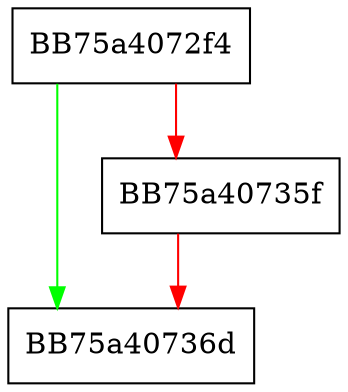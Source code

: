digraph StateCollector {
  node [shape="box"];
  graph [splines=ortho];
  BB75a4072f4 -> BB75a40736d [color="green"];
  BB75a4072f4 -> BB75a40735f [color="red"];
  BB75a40735f -> BB75a40736d [color="red"];
}
